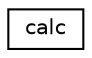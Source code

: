 digraph "Иерархия классов. Графический вид."
{
 // LATEX_PDF_SIZE
  edge [fontname="Helvetica",fontsize="10",labelfontname="Helvetica",labelfontsize="10"];
  node [fontname="Helvetica",fontsize="10",shape=record];
  rankdir="LR";
  Node0 [label="calc",height=0.2,width=0.4,color="black", fillcolor="white", style="filled",URL="$classcalc.html",tooltip="Прием и обработка вектора чисел типа float."];
}
